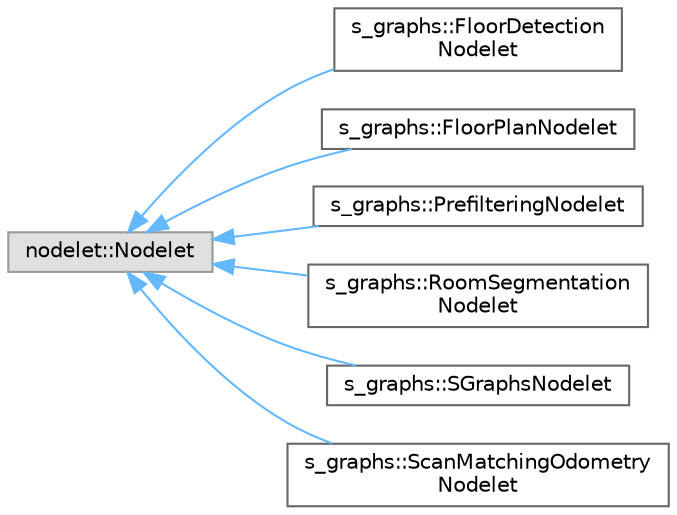 digraph "Graphical Class Hierarchy"
{
 // LATEX_PDF_SIZE
  bgcolor="transparent";
  edge [fontname=Helvetica,fontsize=10,labelfontname=Helvetica,labelfontsize=10];
  node [fontname=Helvetica,fontsize=10,shape=box,height=0.2,width=0.4];
  rankdir="LR";
  Node0 [label="nodelet::Nodelet",height=0.2,width=0.4,color="grey60", fillcolor="#E0E0E0", style="filled",tooltip=" "];
  Node0 -> Node1 [dir="back",color="steelblue1",style="solid"];
  Node1 [label="s_graphs::FloorDetection\lNodelet",height=0.2,width=0.4,color="grey40", fillcolor="white", style="filled",URL="$classs__graphs_1_1FloorDetectionNodelet.html",tooltip=" "];
  Node0 -> Node2 [dir="back",color="steelblue1",style="solid"];
  Node2 [label="s_graphs::FloorPlanNodelet",height=0.2,width=0.4,color="grey40", fillcolor="white", style="filled",URL="$classs__graphs_1_1FloorPlanNodelet.html",tooltip=" "];
  Node0 -> Node3 [dir="back",color="steelblue1",style="solid"];
  Node3 [label="s_graphs::PrefilteringNodelet",height=0.2,width=0.4,color="grey40", fillcolor="white", style="filled",URL="$classs__graphs_1_1PrefilteringNodelet.html",tooltip=" "];
  Node0 -> Node4 [dir="back",color="steelblue1",style="solid"];
  Node4 [label="s_graphs::RoomSegmentation\lNodelet",height=0.2,width=0.4,color="grey40", fillcolor="white", style="filled",URL="$classs__graphs_1_1RoomSegmentationNodelet.html",tooltip=" "];
  Node0 -> Node5 [dir="back",color="steelblue1",style="solid"];
  Node5 [label="s_graphs::SGraphsNodelet",height=0.2,width=0.4,color="grey40", fillcolor="white", style="filled",URL="$classs__graphs_1_1SGraphsNodelet.html",tooltip=" "];
  Node0 -> Node6 [dir="back",color="steelblue1",style="solid"];
  Node6 [label="s_graphs::ScanMatchingOdometry\lNodelet",height=0.2,width=0.4,color="grey40", fillcolor="white", style="filled",URL="$classs__graphs_1_1ScanMatchingOdometryNodelet.html",tooltip=" "];
}
